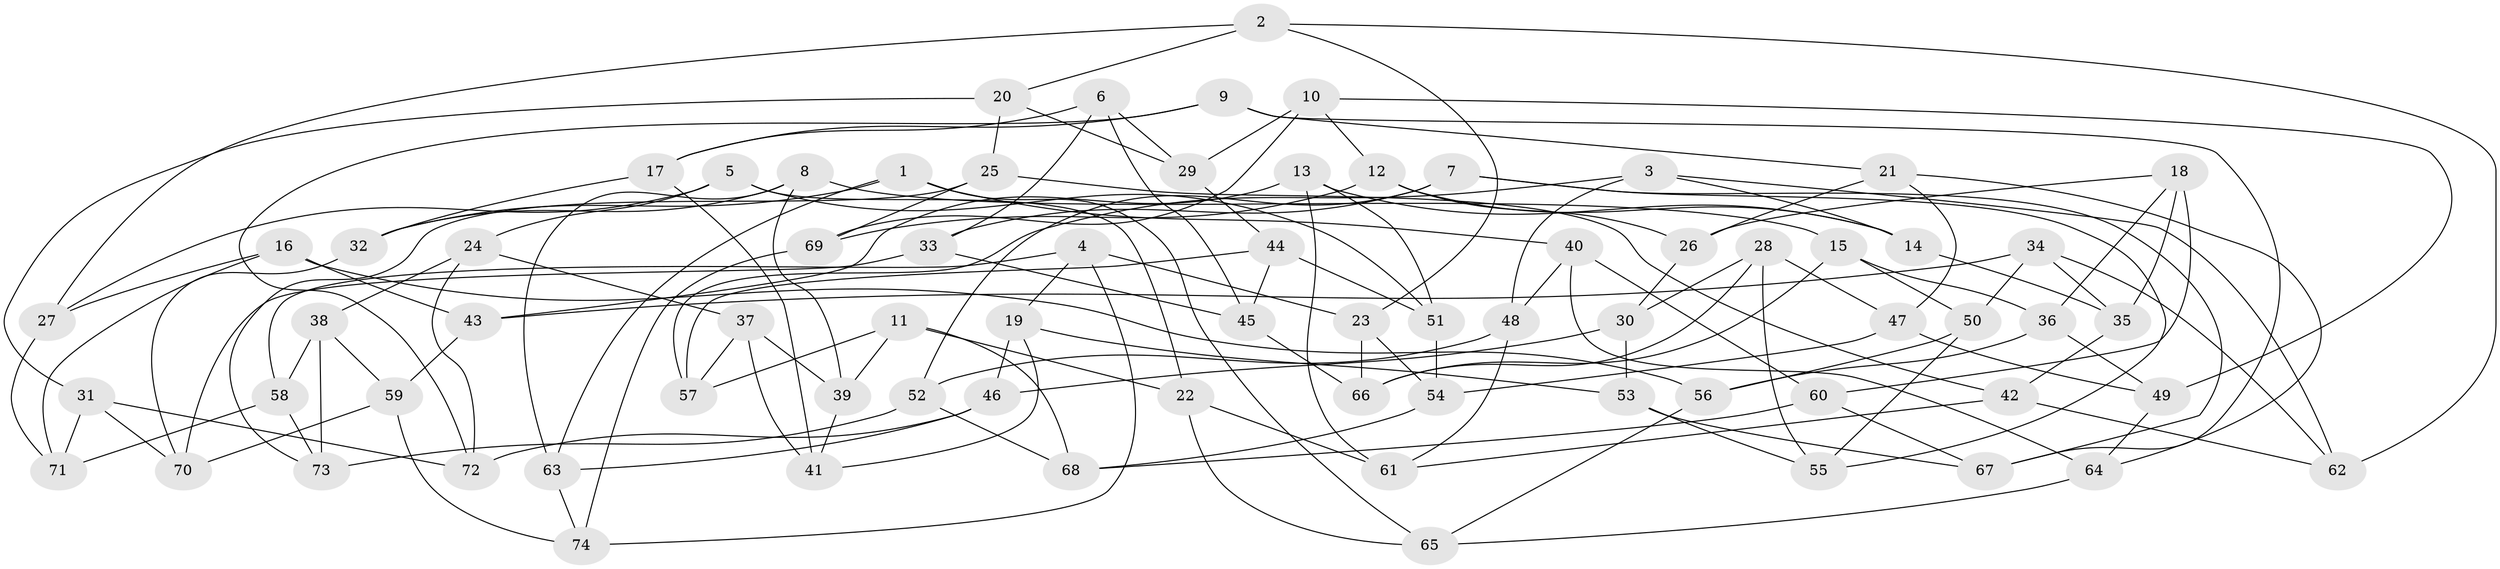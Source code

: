 // coarse degree distribution, {5: 0.11363636363636363, 16: 0.022727272727272728, 8: 0.045454545454545456, 4: 0.45454545454545453, 10: 0.022727272727272728, 3: 0.09090909090909091, 6: 0.22727272727272727, 7: 0.022727272727272728}
// Generated by graph-tools (version 1.1) at 2025/20/03/04/25 18:20:48]
// undirected, 74 vertices, 148 edges
graph export_dot {
graph [start="1"]
  node [color=gray90,style=filled];
  1;
  2;
  3;
  4;
  5;
  6;
  7;
  8;
  9;
  10;
  11;
  12;
  13;
  14;
  15;
  16;
  17;
  18;
  19;
  20;
  21;
  22;
  23;
  24;
  25;
  26;
  27;
  28;
  29;
  30;
  31;
  32;
  33;
  34;
  35;
  36;
  37;
  38;
  39;
  40;
  41;
  42;
  43;
  44;
  45;
  46;
  47;
  48;
  49;
  50;
  51;
  52;
  53;
  54;
  55;
  56;
  57;
  58;
  59;
  60;
  61;
  62;
  63;
  64;
  65;
  66;
  67;
  68;
  69;
  70;
  71;
  72;
  73;
  74;
  1 -- 40;
  1 -- 63;
  1 -- 65;
  1 -- 32;
  2 -- 62;
  2 -- 20;
  2 -- 27;
  2 -- 23;
  3 -- 14;
  3 -- 62;
  3 -- 48;
  3 -- 57;
  4 -- 23;
  4 -- 19;
  4 -- 74;
  4 -- 58;
  5 -- 22;
  5 -- 27;
  5 -- 24;
  5 -- 51;
  6 -- 17;
  6 -- 45;
  6 -- 29;
  6 -- 33;
  7 -- 33;
  7 -- 55;
  7 -- 67;
  7 -- 52;
  8 -- 39;
  8 -- 32;
  8 -- 15;
  8 -- 63;
  9 -- 21;
  9 -- 17;
  9 -- 67;
  9 -- 72;
  10 -- 12;
  10 -- 49;
  10 -- 29;
  10 -- 69;
  11 -- 68;
  11 -- 57;
  11 -- 22;
  11 -- 39;
  12 -- 26;
  12 -- 14;
  12 -- 69;
  13 -- 51;
  13 -- 43;
  13 -- 61;
  13 -- 14;
  14 -- 35;
  15 -- 36;
  15 -- 66;
  15 -- 50;
  16 -- 43;
  16 -- 27;
  16 -- 71;
  16 -- 56;
  17 -- 41;
  17 -- 32;
  18 -- 35;
  18 -- 26;
  18 -- 36;
  18 -- 60;
  19 -- 46;
  19 -- 53;
  19 -- 41;
  20 -- 25;
  20 -- 29;
  20 -- 31;
  21 -- 47;
  21 -- 26;
  21 -- 64;
  22 -- 65;
  22 -- 61;
  23 -- 54;
  23 -- 66;
  24 -- 72;
  24 -- 37;
  24 -- 38;
  25 -- 69;
  25 -- 73;
  25 -- 42;
  26 -- 30;
  27 -- 71;
  28 -- 55;
  28 -- 30;
  28 -- 47;
  28 -- 66;
  29 -- 44;
  30 -- 46;
  30 -- 53;
  31 -- 72;
  31 -- 70;
  31 -- 71;
  32 -- 70;
  33 -- 70;
  33 -- 45;
  34 -- 35;
  34 -- 43;
  34 -- 62;
  34 -- 50;
  35 -- 42;
  36 -- 56;
  36 -- 49;
  37 -- 39;
  37 -- 41;
  37 -- 57;
  38 -- 59;
  38 -- 58;
  38 -- 73;
  39 -- 41;
  40 -- 48;
  40 -- 60;
  40 -- 64;
  42 -- 62;
  42 -- 61;
  43 -- 59;
  44 -- 57;
  44 -- 51;
  44 -- 45;
  45 -- 66;
  46 -- 63;
  46 -- 72;
  47 -- 54;
  47 -- 49;
  48 -- 61;
  48 -- 52;
  49 -- 64;
  50 -- 56;
  50 -- 55;
  51 -- 54;
  52 -- 68;
  52 -- 73;
  53 -- 67;
  53 -- 55;
  54 -- 68;
  56 -- 65;
  58 -- 73;
  58 -- 71;
  59 -- 74;
  59 -- 70;
  60 -- 67;
  60 -- 68;
  63 -- 74;
  64 -- 65;
  69 -- 74;
}

